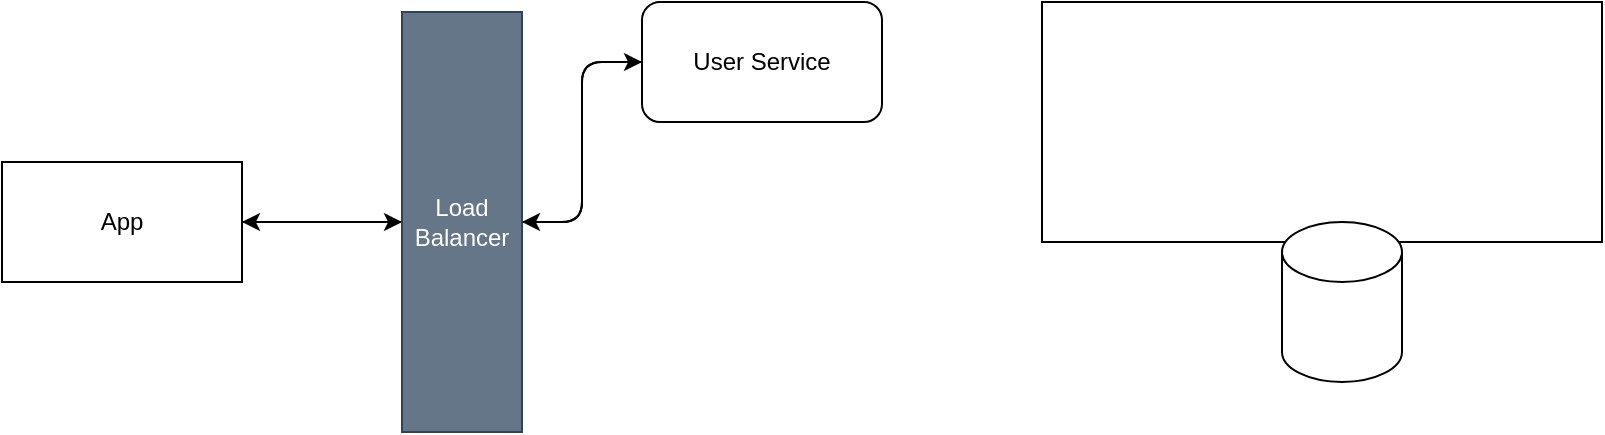 <mxfile version="20.8.13" type="github">
  <diagram id="rFeODckSu-qoI8IxhJ4A" name="Page-1">
    <mxGraphModel dx="1937" dy="759" grid="1" gridSize="10" guides="1" tooltips="1" connect="1" arrows="1" fold="1" page="0" pageScale="1" pageWidth="850" pageHeight="1100" math="0" shadow="0">
      <root>
        <mxCell id="0" />
        <mxCell id="1" parent="0" />
        <mxCell id="sHhL3jPO2kCyQePRyJuF-3" style="edgeStyle=orthogonalEdgeStyle;rounded=1;orthogonalLoop=1;jettySize=auto;html=1;" edge="1" parent="1" source="sHhL3jPO2kCyQePRyJuF-1" target="sHhL3jPO2kCyQePRyJuF-2">
          <mxGeometry relative="1" as="geometry" />
        </mxCell>
        <mxCell id="sHhL3jPO2kCyQePRyJuF-1" value="App" style="rounded=0;whiteSpace=wrap;html=1;" vertex="1" parent="1">
          <mxGeometry x="-440" y="160" width="120" height="60" as="geometry" />
        </mxCell>
        <mxCell id="sHhL3jPO2kCyQePRyJuF-5" style="edgeStyle=orthogonalEdgeStyle;rounded=1;orthogonalLoop=1;jettySize=auto;html=1;entryX=0;entryY=0.5;entryDx=0;entryDy=0;" edge="1" parent="1" source="sHhL3jPO2kCyQePRyJuF-2" target="sHhL3jPO2kCyQePRyJuF-4">
          <mxGeometry relative="1" as="geometry" />
        </mxCell>
        <mxCell id="sHhL3jPO2kCyQePRyJuF-6" style="edgeStyle=orthogonalEdgeStyle;rounded=1;orthogonalLoop=1;jettySize=auto;html=1;" edge="1" parent="1" source="sHhL3jPO2kCyQePRyJuF-2" target="sHhL3jPO2kCyQePRyJuF-1">
          <mxGeometry relative="1" as="geometry" />
        </mxCell>
        <mxCell id="sHhL3jPO2kCyQePRyJuF-2" value="Load&lt;br&gt;Balancer" style="rounded=0;whiteSpace=wrap;html=1;fillColor=#647687;strokeColor=#314354;fontColor=#ffffff;" vertex="1" parent="1">
          <mxGeometry x="-240" y="85" width="60" height="210" as="geometry" />
        </mxCell>
        <mxCell id="sHhL3jPO2kCyQePRyJuF-7" style="edgeStyle=orthogonalEdgeStyle;rounded=1;orthogonalLoop=1;jettySize=auto;html=1;entryX=1;entryY=0.5;entryDx=0;entryDy=0;" edge="1" parent="1" source="sHhL3jPO2kCyQePRyJuF-4" target="sHhL3jPO2kCyQePRyJuF-2">
          <mxGeometry relative="1" as="geometry" />
        </mxCell>
        <mxCell id="sHhL3jPO2kCyQePRyJuF-4" value="User Service" style="rounded=1;whiteSpace=wrap;html=1;" vertex="1" parent="1">
          <mxGeometry x="-120" y="80" width="120" height="60" as="geometry" />
        </mxCell>
        <mxCell id="sHhL3jPO2kCyQePRyJuF-8" value="" style="rounded=0;whiteSpace=wrap;html=1;" vertex="1" parent="1">
          <mxGeometry x="80" y="80" width="280" height="120" as="geometry" />
        </mxCell>
        <mxCell id="sHhL3jPO2kCyQePRyJuF-9" value="" style="shape=cylinder3;whiteSpace=wrap;html=1;boundedLbl=1;backgroundOutline=1;size=15;" vertex="1" parent="1">
          <mxGeometry x="200" y="190" width="60" height="80" as="geometry" />
        </mxCell>
      </root>
    </mxGraphModel>
  </diagram>
</mxfile>
